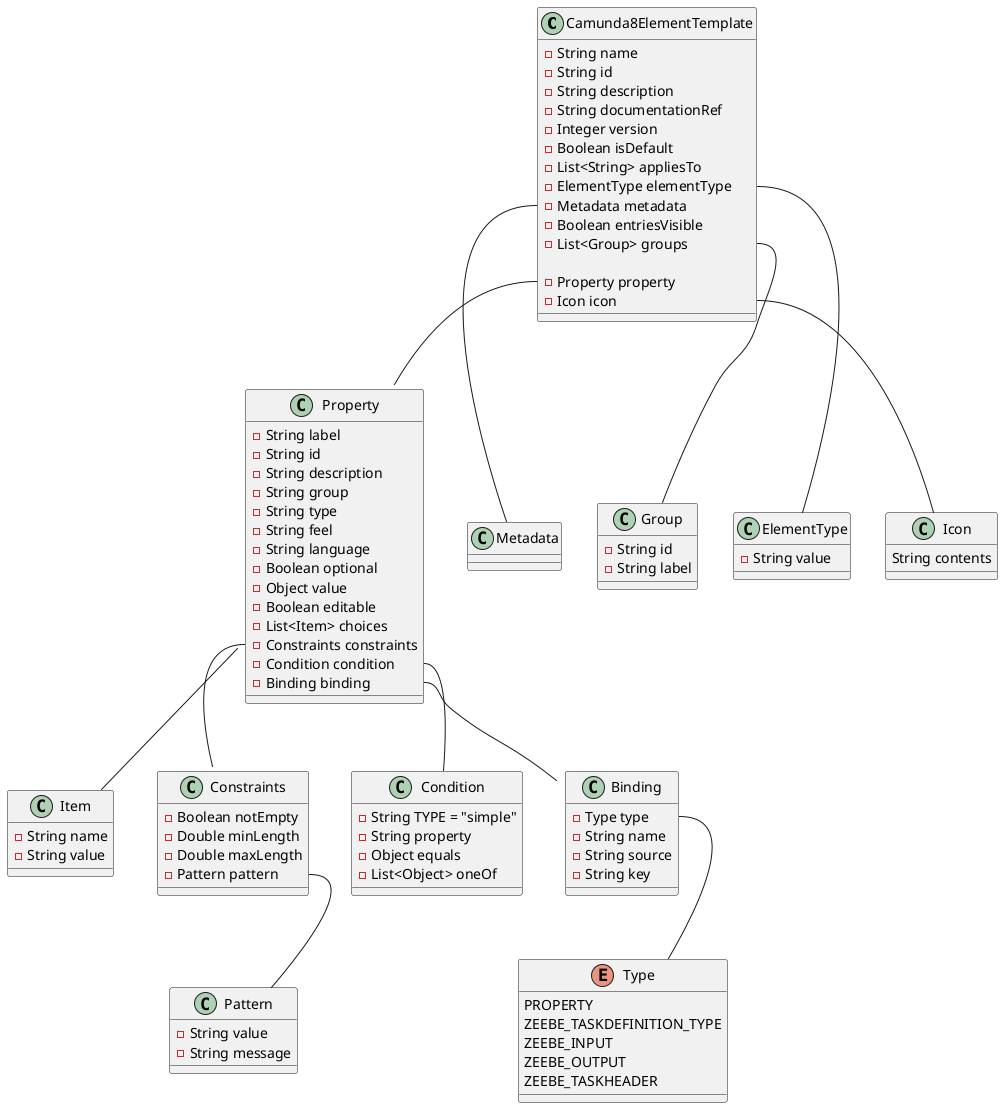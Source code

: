 @startuml
class Camunda8ElementTemplate {

    - String name
    - String id
    - String description
    - String documentationRef
    - Integer version
    - Boolean isDefault
    - List<String> appliesTo
    - ElementType elementType
    - Metadata metadata
    - Boolean entriesVisible
    - List<Group> groups

    - Property property
    - Icon icon
    
}
Camunda8ElementTemplate::property -- Property
Camunda8ElementTemplate::metadata -- Metadata
Camunda8ElementTemplate::group -- Group
Camunda8ElementTemplate::elementType -- ElementType
Camunda8ElementTemplate::icon -- Icon

class Metadata {}

class Group {

    - String id
    - String label

}

class ElementType {

    - String value

}

class Icon {

    String contents

}

class Property {

    - String label
    - String id
    - String description
    - String group
    - String type
    - String feel
    - String language
    - Boolean optional
    - Object value
    - Boolean editable
    - List<Item> choices
    - Constraints constraints
    - Condition condition
    - Binding binding

}
Property::item -- Item
Property::constraints -- Constraints
Property::condition -- Condition
Property::binding -- Binding

class Item {

    - String name
    - String value

}

class Condition {

    - String TYPE = "simple"
    - String property
    - Object equals
    - List<Object> oneOf

}

class Constraints {

    - Boolean notEmpty
    - Double minLength
    - Double maxLength
    - Pattern pattern

}
Constraints::pattern -- Pattern

class Pattern {

    - String value
    - String message

}

class Binding {

    - Type type
    - String name
    - String source
    - String key

}
Binding::type -- Type

enum Type {

    PROPERTY
    ZEEBE_TASKDEFINITION_TYPE
    ZEEBE_INPUT
    ZEEBE_OUTPUT
    ZEEBE_TASKHEADER

}

@enduml
